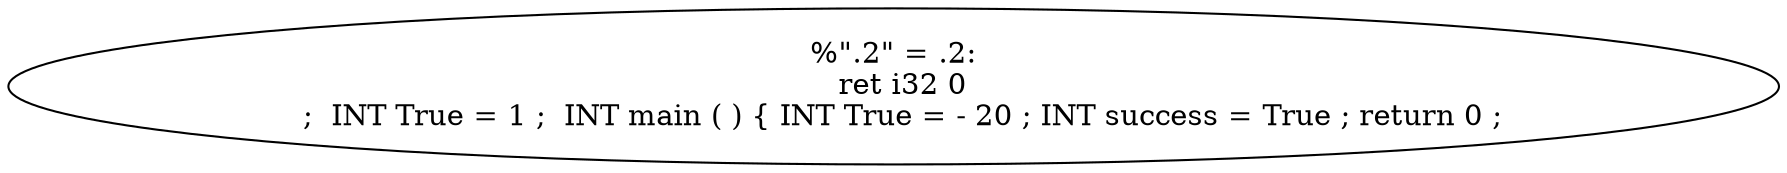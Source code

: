 digraph AST {
  "139136233382976" [label="%\".2\" = .2:
  ret i32 0
  ;  INT True = 1 ;  INT main ( ) { INT True = - 20 ; INT success = True ; return 0 ;"];
}
